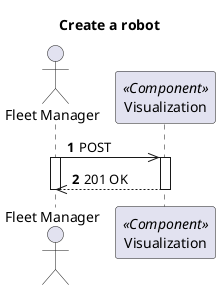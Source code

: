 @startuml Process View - Level 2 - Create a robot
'https://plantuml.com/sequence-diagram

autonumber

skinparam packageStyle rect

title Create a robot

actor "Fleet Manager" as FM
participant "Visualization" as V <<Component>>

FM->> V : POST

activate FM
activate V
FM<<--- V : 201 OK
deactivate V
deactivate FM

@enduml
